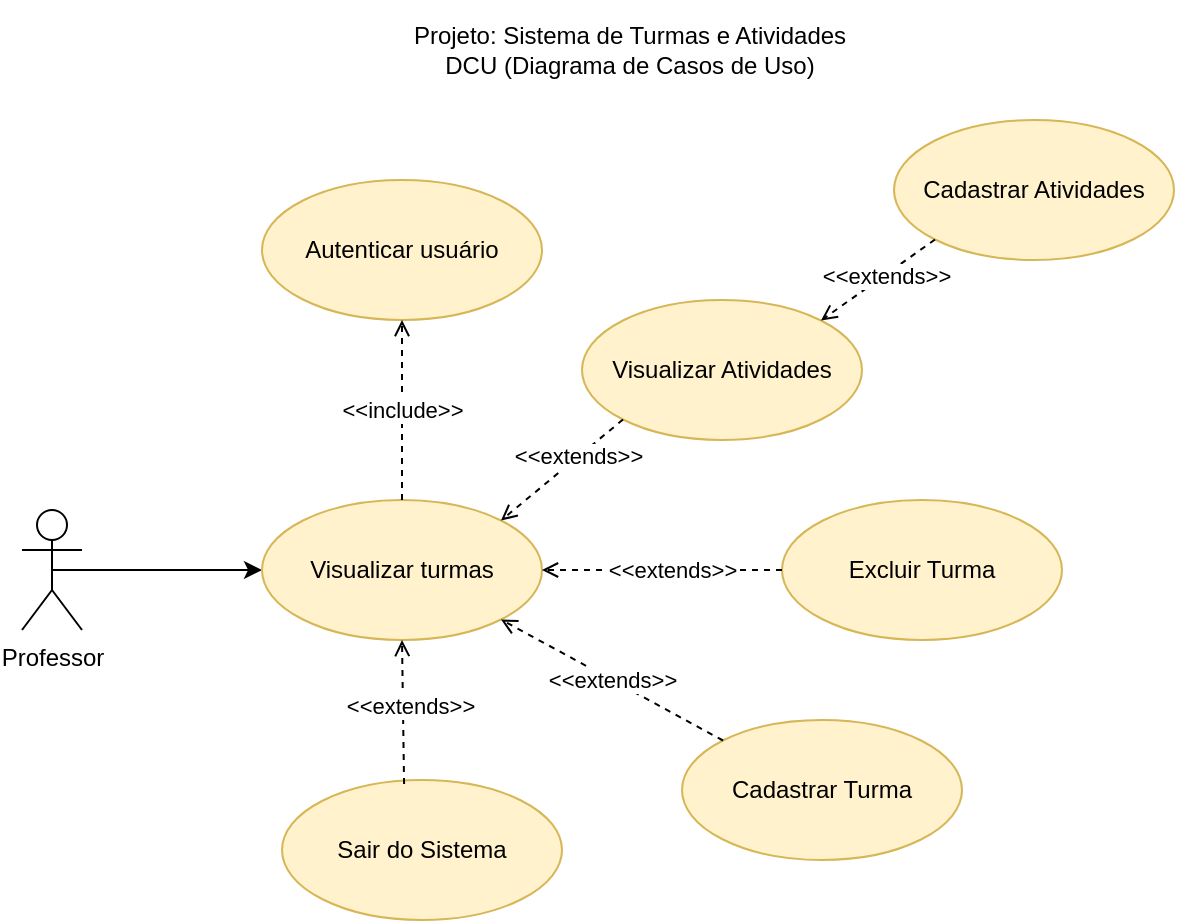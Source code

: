 <mxfile version="24.7.10">
  <diagram name="Página-1" id="SM7x3JDyoCzkF_xw3BQJ">
    <mxGraphModel dx="1434" dy="780" grid="1" gridSize="10" guides="1" tooltips="1" connect="1" arrows="1" fold="1" page="1" pageScale="1" pageWidth="827" pageHeight="1169" math="0" shadow="0">
      <root>
        <mxCell id="0" />
        <mxCell id="1" parent="0" />
        <mxCell id="YbXDYI02zkRMgHCQa1R_-1" value="Projeto: Sistema de Turmas e Atividades&lt;div&gt;DCU (Diagrama de Casos de Uso)&lt;/div&gt;" style="text;html=1;align=center;verticalAlign=middle;whiteSpace=wrap;rounded=0;" vertex="1" parent="1">
          <mxGeometry x="292" y="30" width="244" height="50" as="geometry" />
        </mxCell>
        <mxCell id="YbXDYI02zkRMgHCQa1R_-17" style="edgeStyle=orthogonalEdgeStyle;rounded=0;orthogonalLoop=1;jettySize=auto;html=1;exitX=0.5;exitY=0.5;exitDx=0;exitDy=0;exitPerimeter=0;entryX=0;entryY=0.5;entryDx=0;entryDy=0;" edge="1" parent="1" source="YbXDYI02zkRMgHCQa1R_-2" target="YbXDYI02zkRMgHCQa1R_-3">
          <mxGeometry relative="1" as="geometry" />
        </mxCell>
        <mxCell id="YbXDYI02zkRMgHCQa1R_-2" value="Professor" style="shape=umlActor;verticalLabelPosition=bottom;verticalAlign=top;html=1;" vertex="1" parent="1">
          <mxGeometry x="110" y="285" width="30" height="60" as="geometry" />
        </mxCell>
        <mxCell id="YbXDYI02zkRMgHCQa1R_-3" value="Visualizar turmas" style="ellipse;whiteSpace=wrap;html=1;fillColor=#fff2cc;strokeColor=#d6b656;" vertex="1" parent="1">
          <mxGeometry x="230" y="280" width="140" height="70" as="geometry" />
        </mxCell>
        <mxCell id="YbXDYI02zkRMgHCQa1R_-4" value="Excluir Turma" style="ellipse;whiteSpace=wrap;html=1;fillColor=#fff2cc;strokeColor=#d6b656;" vertex="1" parent="1">
          <mxGeometry x="490" y="280" width="140" height="70" as="geometry" />
        </mxCell>
        <mxCell id="YbXDYI02zkRMgHCQa1R_-5" value="Cadastrar Turma" style="ellipse;whiteSpace=wrap;html=1;fillColor=#fff2cc;strokeColor=#d6b656;" vertex="1" parent="1">
          <mxGeometry x="440" y="390" width="140" height="70" as="geometry" />
        </mxCell>
        <mxCell id="YbXDYI02zkRMgHCQa1R_-6" value="Visualizar Atividades" style="ellipse;whiteSpace=wrap;html=1;fillColor=#fff2cc;strokeColor=#d6b656;" vertex="1" parent="1">
          <mxGeometry x="390" y="180" width="140" height="70" as="geometry" />
        </mxCell>
        <mxCell id="YbXDYI02zkRMgHCQa1R_-8" style="rounded=0;orthogonalLoop=1;jettySize=auto;html=1;exitX=0;exitY=1;exitDx=0;exitDy=0;entryX=1;entryY=0;entryDx=0;entryDy=0;dashed=1;endArrow=open;endFill=0;" edge="1" parent="1" source="YbXDYI02zkRMgHCQa1R_-6" target="YbXDYI02zkRMgHCQa1R_-3">
          <mxGeometry relative="1" as="geometry">
            <mxPoint x="560" y="305" as="sourcePoint" />
            <mxPoint x="420" y="305" as="targetPoint" />
          </mxGeometry>
        </mxCell>
        <mxCell id="YbXDYI02zkRMgHCQa1R_-21" value="&amp;lt;&amp;lt;extends&amp;gt;&amp;gt;" style="edgeLabel;html=1;align=center;verticalAlign=middle;resizable=0;points=[];" vertex="1" connectable="0" parent="YbXDYI02zkRMgHCQa1R_-8">
          <mxGeometry x="-0.264" relative="1" as="geometry">
            <mxPoint as="offset" />
          </mxGeometry>
        </mxCell>
        <mxCell id="YbXDYI02zkRMgHCQa1R_-9" value="Cadastrar Atividades" style="ellipse;whiteSpace=wrap;html=1;fillColor=#fff2cc;strokeColor=#d6b656;" vertex="1" parent="1">
          <mxGeometry x="546" y="90" width="140" height="70" as="geometry" />
        </mxCell>
        <mxCell id="YbXDYI02zkRMgHCQa1R_-10" style="rounded=0;orthogonalLoop=1;jettySize=auto;html=1;exitX=0;exitY=0.5;exitDx=0;exitDy=0;entryX=1;entryY=0.5;entryDx=0;entryDy=0;dashed=1;endArrow=open;endFill=0;" edge="1" parent="1" source="YbXDYI02zkRMgHCQa1R_-4" target="YbXDYI02zkRMgHCQa1R_-3">
          <mxGeometry relative="1" as="geometry">
            <mxPoint x="437" y="240" as="sourcePoint" />
            <mxPoint x="359" y="300" as="targetPoint" />
          </mxGeometry>
        </mxCell>
        <mxCell id="YbXDYI02zkRMgHCQa1R_-20" value="&amp;lt;&amp;lt;extends&amp;gt;&amp;gt;" style="edgeLabel;html=1;align=center;verticalAlign=middle;resizable=0;points=[];" vertex="1" connectable="0" parent="YbXDYI02zkRMgHCQa1R_-10">
          <mxGeometry x="-0.073" relative="1" as="geometry">
            <mxPoint as="offset" />
          </mxGeometry>
        </mxCell>
        <mxCell id="YbXDYI02zkRMgHCQa1R_-11" value="Sair do Sistema" style="ellipse;whiteSpace=wrap;html=1;fillColor=#fff2cc;strokeColor=#d6b656;" vertex="1" parent="1">
          <mxGeometry x="240" y="420" width="140" height="70" as="geometry" />
        </mxCell>
        <mxCell id="YbXDYI02zkRMgHCQa1R_-12" style="rounded=0;orthogonalLoop=1;jettySize=auto;html=1;entryX=0.5;entryY=1;entryDx=0;entryDy=0;dashed=1;endArrow=open;endFill=0;exitX=0.436;exitY=0.029;exitDx=0;exitDy=0;exitPerimeter=0;" edge="1" parent="1" source="YbXDYI02zkRMgHCQa1R_-11" target="YbXDYI02zkRMgHCQa1R_-3">
          <mxGeometry relative="1" as="geometry">
            <mxPoint x="300" y="440" as="sourcePoint" />
            <mxPoint x="359" y="300" as="targetPoint" />
          </mxGeometry>
        </mxCell>
        <mxCell id="YbXDYI02zkRMgHCQa1R_-19" value="&amp;lt;&amp;lt;extends&amp;gt;&amp;gt;" style="edgeLabel;html=1;align=center;verticalAlign=middle;resizable=0;points=[];" vertex="1" connectable="0" parent="YbXDYI02zkRMgHCQa1R_-12">
          <mxGeometry x="0.089" y="-3" relative="1" as="geometry">
            <mxPoint as="offset" />
          </mxGeometry>
        </mxCell>
        <mxCell id="YbXDYI02zkRMgHCQa1R_-13" value="Autenticar usuário" style="ellipse;whiteSpace=wrap;html=1;fillColor=#fff2cc;strokeColor=#d6b656;" vertex="1" parent="1">
          <mxGeometry x="230" y="120" width="140" height="70" as="geometry" />
        </mxCell>
        <mxCell id="YbXDYI02zkRMgHCQa1R_-14" value="&amp;lt;&amp;lt;include&amp;gt;&amp;gt;" style="rounded=0;orthogonalLoop=1;jettySize=auto;html=1;entryX=0.5;entryY=1;entryDx=0;entryDy=0;dashed=1;endArrow=open;endFill=0;exitX=0.5;exitY=0;exitDx=0;exitDy=0;" edge="1" parent="1" source="YbXDYI02zkRMgHCQa1R_-3" target="YbXDYI02zkRMgHCQa1R_-13">
          <mxGeometry relative="1" as="geometry">
            <mxPoint x="310" y="450" as="sourcePoint" />
            <mxPoint x="310" y="360" as="targetPoint" />
          </mxGeometry>
        </mxCell>
        <mxCell id="YbXDYI02zkRMgHCQa1R_-15" style="rounded=0;orthogonalLoop=1;jettySize=auto;html=1;exitX=0;exitY=1;exitDx=0;exitDy=0;entryX=1;entryY=0;entryDx=0;entryDy=0;dashed=1;endArrow=open;endFill=0;" edge="1" parent="1" source="YbXDYI02zkRMgHCQa1R_-9" target="YbXDYI02zkRMgHCQa1R_-6">
          <mxGeometry relative="1" as="geometry">
            <mxPoint x="437" y="240" as="sourcePoint" />
            <mxPoint x="359" y="300" as="targetPoint" />
          </mxGeometry>
        </mxCell>
        <mxCell id="YbXDYI02zkRMgHCQa1R_-22" value="&amp;lt;&amp;lt;extends&amp;gt;&amp;gt;" style="edgeLabel;html=1;align=center;verticalAlign=middle;resizable=0;points=[];" vertex="1" connectable="0" parent="YbXDYI02zkRMgHCQa1R_-15">
          <mxGeometry x="-0.121" y="1" relative="1" as="geometry">
            <mxPoint as="offset" />
          </mxGeometry>
        </mxCell>
        <mxCell id="YbXDYI02zkRMgHCQa1R_-16" value="&amp;lt;&amp;lt;extends&amp;gt;&amp;gt;" style="rounded=0;orthogonalLoop=1;jettySize=auto;html=1;exitX=0;exitY=0;exitDx=0;exitDy=0;entryX=1;entryY=1;entryDx=0;entryDy=0;dashed=1;endArrow=open;endFill=0;" edge="1" parent="1" source="YbXDYI02zkRMgHCQa1R_-5" target="YbXDYI02zkRMgHCQa1R_-3">
          <mxGeometry relative="1" as="geometry">
            <mxPoint x="490" y="325" as="sourcePoint" />
            <mxPoint x="380" y="325" as="targetPoint" />
          </mxGeometry>
        </mxCell>
      </root>
    </mxGraphModel>
  </diagram>
</mxfile>

